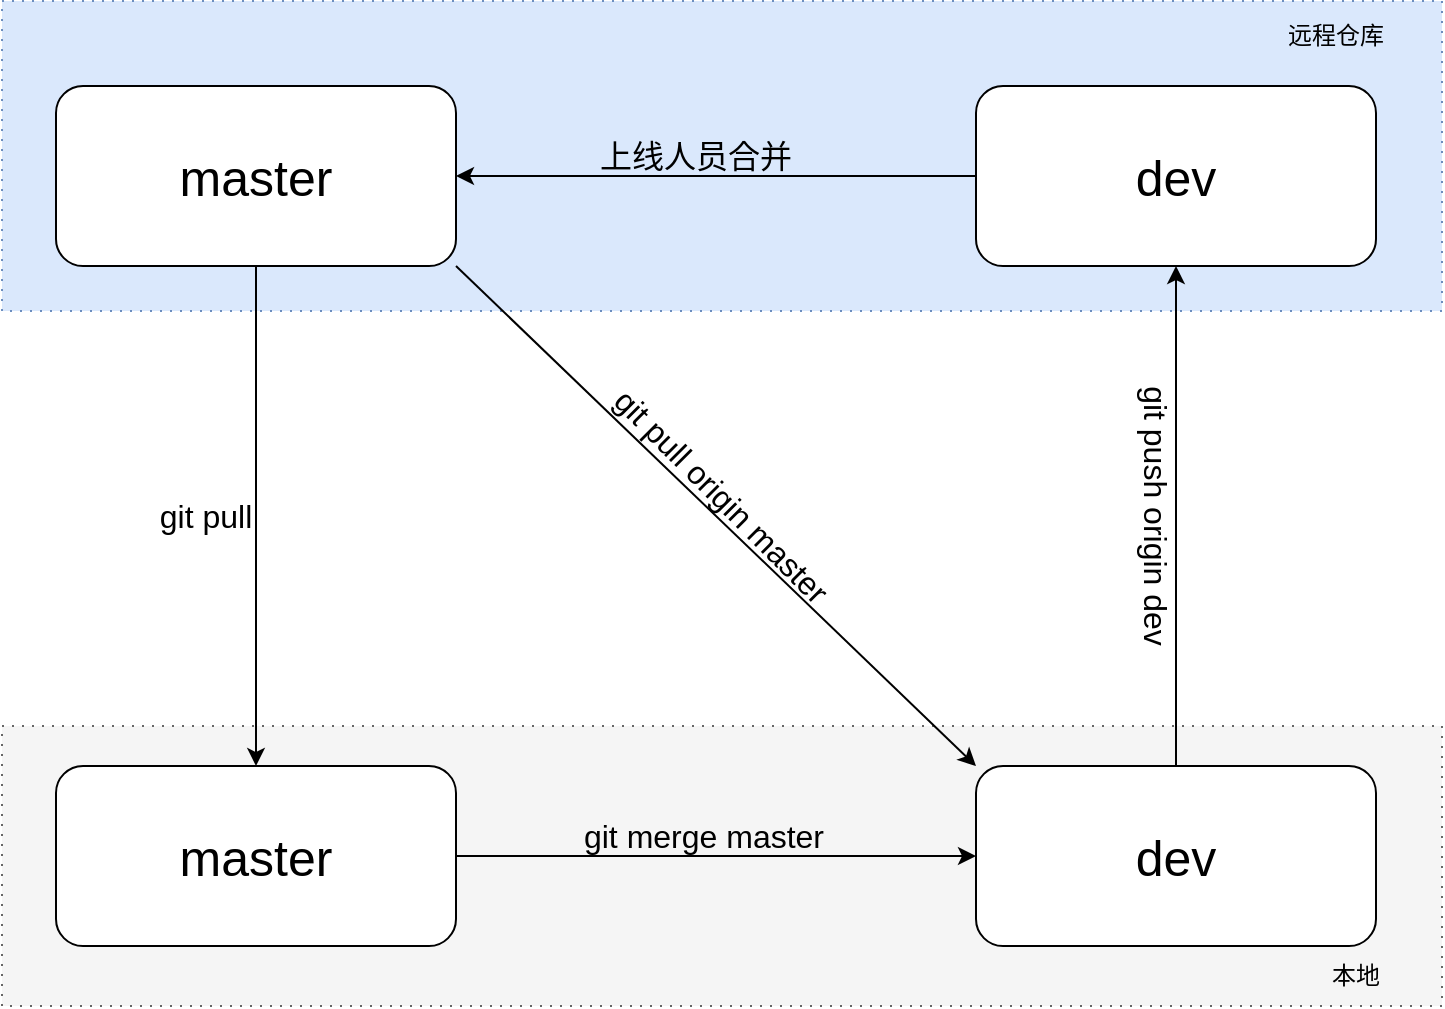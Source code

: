 <mxfile version="24.8.4">
  <diagram name="第 1 页" id="uhmFyfoN9ljbLSEEztwm">
    <mxGraphModel dx="1434" dy="679" grid="1" gridSize="10" guides="1" tooltips="1" connect="1" arrows="1" fold="1" page="1" pageScale="1" pageWidth="827" pageHeight="1169" math="0" shadow="0">
      <root>
        <mxCell id="0" />
        <mxCell id="1" parent="0" />
        <mxCell id="NTRFKImxgImTVGHLN-d3-24" value="" style="rounded=0;whiteSpace=wrap;html=1;fillColor=#f5f5f5;strokeColor=#666666;dashed=1;dashPattern=1 4;fontColor=#333333;" vertex="1" parent="1">
          <mxGeometry x="13" y="490" width="720" height="140" as="geometry" />
        </mxCell>
        <mxCell id="NTRFKImxgImTVGHLN-d3-21" value="" style="rounded=0;whiteSpace=wrap;html=1;fillColor=#dae8fc;strokeColor=#6c8ebf;dashed=1;dashPattern=1 4;" vertex="1" parent="1">
          <mxGeometry x="13" y="127.5" width="720" height="155" as="geometry" />
        </mxCell>
        <mxCell id="NTRFKImxgImTVGHLN-d3-9" style="edgeStyle=orthogonalEdgeStyle;rounded=0;orthogonalLoop=1;jettySize=auto;html=1;exitX=0.5;exitY=1;exitDx=0;exitDy=0;" edge="1" parent="1" source="NTRFKImxgImTVGHLN-d3-2" target="NTRFKImxgImTVGHLN-d3-6">
          <mxGeometry relative="1" as="geometry" />
        </mxCell>
        <mxCell id="NTRFKImxgImTVGHLN-d3-2" value="&lt;font style=&quot;font-size: 25px;&quot;&gt;master&lt;/font&gt;" style="rounded=1;whiteSpace=wrap;html=1;" vertex="1" parent="1">
          <mxGeometry x="40" y="170" width="200" height="90" as="geometry" />
        </mxCell>
        <mxCell id="NTRFKImxgImTVGHLN-d3-15" style="edgeStyle=orthogonalEdgeStyle;rounded=0;orthogonalLoop=1;jettySize=auto;html=1;entryX=1;entryY=0.5;entryDx=0;entryDy=0;" edge="1" parent="1" source="NTRFKImxgImTVGHLN-d3-3" target="NTRFKImxgImTVGHLN-d3-2">
          <mxGeometry relative="1" as="geometry" />
        </mxCell>
        <mxCell id="NTRFKImxgImTVGHLN-d3-3" value="&lt;font style=&quot;font-size: 25px;&quot;&gt;dev&lt;/font&gt;" style="rounded=1;whiteSpace=wrap;html=1;" vertex="1" parent="1">
          <mxGeometry x="500" y="170" width="200" height="90" as="geometry" />
        </mxCell>
        <mxCell id="NTRFKImxgImTVGHLN-d3-16" style="edgeStyle=orthogonalEdgeStyle;rounded=0;orthogonalLoop=1;jettySize=auto;html=1;entryX=0;entryY=0.5;entryDx=0;entryDy=0;" edge="1" parent="1" source="NTRFKImxgImTVGHLN-d3-6" target="NTRFKImxgImTVGHLN-d3-7">
          <mxGeometry relative="1" as="geometry" />
        </mxCell>
        <mxCell id="NTRFKImxgImTVGHLN-d3-6" value="&lt;font style=&quot;font-size: 25px;&quot;&gt;master&lt;/font&gt;" style="rounded=1;whiteSpace=wrap;html=1;" vertex="1" parent="1">
          <mxGeometry x="40" y="510" width="200" height="90" as="geometry" />
        </mxCell>
        <mxCell id="NTRFKImxgImTVGHLN-d3-17" style="edgeStyle=orthogonalEdgeStyle;rounded=0;orthogonalLoop=1;jettySize=auto;html=1;entryX=0.5;entryY=1;entryDx=0;entryDy=0;" edge="1" parent="1" source="NTRFKImxgImTVGHLN-d3-7" target="NTRFKImxgImTVGHLN-d3-3">
          <mxGeometry relative="1" as="geometry" />
        </mxCell>
        <mxCell id="NTRFKImxgImTVGHLN-d3-7" value="&lt;font style=&quot;font-size: 25px;&quot;&gt;dev&lt;/font&gt;" style="rounded=1;whiteSpace=wrap;html=1;" vertex="1" parent="1">
          <mxGeometry x="500" y="510" width="200" height="90" as="geometry" />
        </mxCell>
        <mxCell id="NTRFKImxgImTVGHLN-d3-10" value="&lt;font style=&quot;font-size: 16px;&quot;&gt;git pull&lt;/font&gt;" style="text;html=1;align=center;verticalAlign=middle;whiteSpace=wrap;rounded=0;" vertex="1" parent="1">
          <mxGeometry x="90" y="370" width="50" height="30" as="geometry" />
        </mxCell>
        <mxCell id="NTRFKImxgImTVGHLN-d3-11" value="" style="endArrow=classic;html=1;rounded=0;exitX=1;exitY=1;exitDx=0;exitDy=0;entryX=0;entryY=0;entryDx=0;entryDy=0;" edge="1" parent="1" source="NTRFKImxgImTVGHLN-d3-2" target="NTRFKImxgImTVGHLN-d3-7">
          <mxGeometry width="50" height="50" relative="1" as="geometry">
            <mxPoint x="270" y="340" as="sourcePoint" />
            <mxPoint x="320" y="290" as="targetPoint" />
          </mxGeometry>
        </mxCell>
        <mxCell id="NTRFKImxgImTVGHLN-d3-12" value="&lt;font style=&quot;font-size: 16px;&quot;&gt;git pull origin master&lt;/font&gt;" style="text;html=1;align=center;verticalAlign=middle;whiteSpace=wrap;rounded=0;rotation=45;" vertex="1" parent="1">
          <mxGeometry x="270" y="360" width="206" height="30" as="geometry" />
        </mxCell>
        <mxCell id="NTRFKImxgImTVGHLN-d3-14" value="&lt;font style=&quot;font-size: 16px;&quot;&gt;上线人员合并&lt;/font&gt;" style="text;html=1;align=center;verticalAlign=middle;whiteSpace=wrap;rounded=0;" vertex="1" parent="1">
          <mxGeometry x="295" y="190" width="130" height="30" as="geometry" />
        </mxCell>
        <mxCell id="NTRFKImxgImTVGHLN-d3-18" value="&lt;font style=&quot;font-size: 16px;&quot;&gt;git push origin dev&lt;/font&gt;" style="text;html=1;align=center;verticalAlign=middle;whiteSpace=wrap;rounded=0;rotation=90;" vertex="1" parent="1">
          <mxGeometry x="500" y="370" width="180" height="30" as="geometry" />
        </mxCell>
        <mxCell id="NTRFKImxgImTVGHLN-d3-19" value="&lt;font style=&quot;font-size: 16px;&quot;&gt;git merge master&lt;/font&gt;" style="text;html=1;align=center;verticalAlign=middle;whiteSpace=wrap;rounded=0;" vertex="1" parent="1">
          <mxGeometry x="284" y="530" width="160" height="30" as="geometry" />
        </mxCell>
        <mxCell id="NTRFKImxgImTVGHLN-d3-22" value="远程仓库" style="text;html=1;align=center;verticalAlign=middle;whiteSpace=wrap;rounded=0;" vertex="1" parent="1">
          <mxGeometry x="650" y="130" width="60" height="30" as="geometry" />
        </mxCell>
        <mxCell id="NTRFKImxgImTVGHLN-d3-25" value="本地" style="text;html=1;align=center;verticalAlign=middle;whiteSpace=wrap;rounded=0;" vertex="1" parent="1">
          <mxGeometry x="660" y="600" width="60" height="30" as="geometry" />
        </mxCell>
      </root>
    </mxGraphModel>
  </diagram>
</mxfile>

